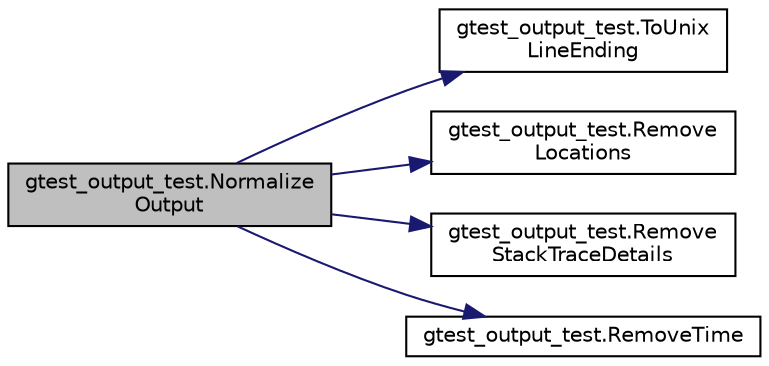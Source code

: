 digraph "gtest_output_test.NormalizeOutput"
{
  edge [fontname="Helvetica",fontsize="10",labelfontname="Helvetica",labelfontsize="10"];
  node [fontname="Helvetica",fontsize="10",shape=record];
  rankdir="LR";
  Node25 [label="gtest_output_test.Normalize\lOutput",height=0.2,width=0.4,color="black", fillcolor="grey75", style="filled", fontcolor="black"];
  Node25 -> Node26 [color="midnightblue",fontsize="10",style="solid",fontname="Helvetica"];
  Node26 [label="gtest_output_test.ToUnix\lLineEnding",height=0.2,width=0.4,color="black", fillcolor="white", style="filled",URL="$d6/dc2/namespacegtest__output__test.html#aa9ee981e855b986a7fc513a4ab68dd3e"];
  Node25 -> Node27 [color="midnightblue",fontsize="10",style="solid",fontname="Helvetica"];
  Node27 [label="gtest_output_test.Remove\lLocations",height=0.2,width=0.4,color="black", fillcolor="white", style="filled",URL="$d6/dc2/namespacegtest__output__test.html#ad5ff97e572c5ef7aaf1a414eb52282cf"];
  Node25 -> Node28 [color="midnightblue",fontsize="10",style="solid",fontname="Helvetica"];
  Node28 [label="gtest_output_test.Remove\lStackTraceDetails",height=0.2,width=0.4,color="black", fillcolor="white", style="filled",URL="$d6/dc2/namespacegtest__output__test.html#a15bbf618beea12685dc5c9630ec18120"];
  Node25 -> Node29 [color="midnightblue",fontsize="10",style="solid",fontname="Helvetica"];
  Node29 [label="gtest_output_test.RemoveTime",height=0.2,width=0.4,color="black", fillcolor="white", style="filled",URL="$d6/dc2/namespacegtest__output__test.html#a2f40fbdd1c9f47da27109abb3fd2d80d"];
}
